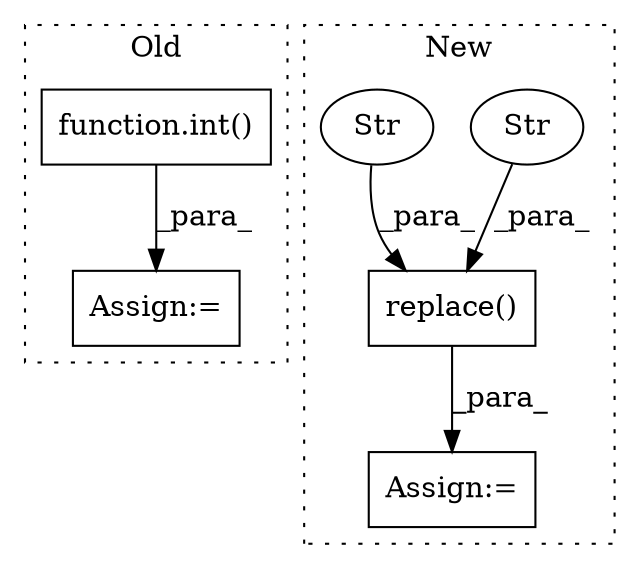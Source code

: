 digraph G {
subgraph cluster0 {
1 [label="function.int()" a="75" s="2804,2856" l="4,1" shape="box"];
5 [label="Assign:=" a="68" s="2801" l="3" shape="box"];
label = "Old";
style="dotted";
}
subgraph cluster1 {
2 [label="replace()" a="75" s="2648,2674" l="16,1" shape="box"];
3 [label="Str" a="66" s="2664" l="6" shape="ellipse"];
4 [label="Str" a="66" s="2672" l="2" shape="ellipse"];
6 [label="Assign:=" a="68" s="2641" l="1" shape="box"];
label = "New";
style="dotted";
}
1 -> 5 [label="_para_"];
2 -> 6 [label="_para_"];
3 -> 2 [label="_para_"];
4 -> 2 [label="_para_"];
}
